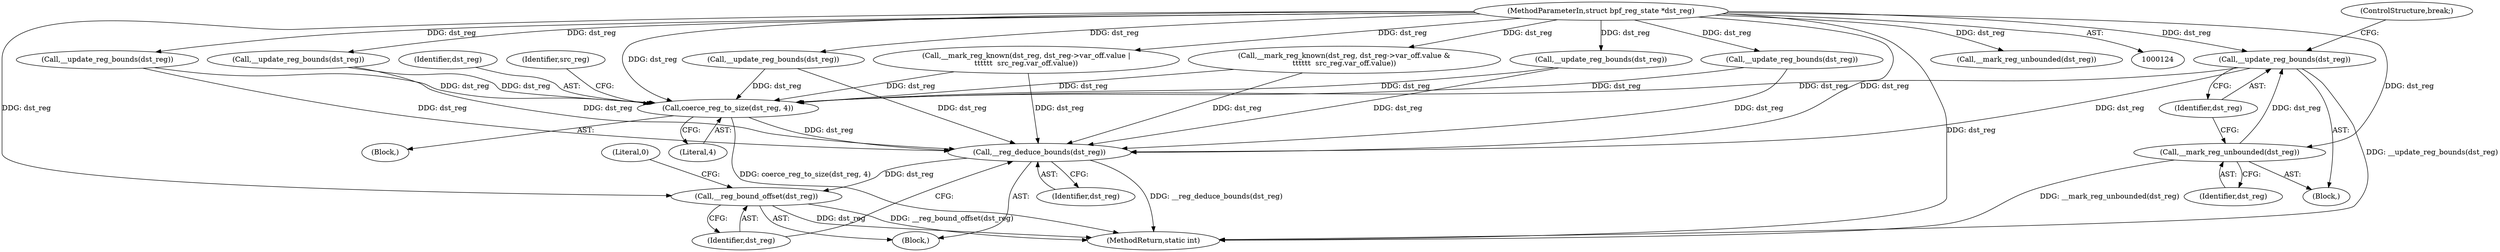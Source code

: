 digraph "0_linux_468f6eafa6c44cb2c5d8aad35e12f06c240a812a@pointer" {
"1000400" [label="(Call,__update_reg_bounds(dst_reg))"];
"1000398" [label="(Call,__mark_reg_unbounded(dst_reg))"];
"1000127" [label="(MethodParameterIn,struct bpf_reg_state *dst_reg)"];
"1000770" [label="(Call,coerce_reg_to_size(dst_reg, 4))"];
"1000777" [label="(Call,__reg_deduce_bounds(dst_reg))"];
"1000779" [label="(Call,__reg_bound_offset(dst_reg))"];
"1000384" [label="(Call,__update_reg_bounds(dst_reg))"];
"1000770" [label="(Call,coerce_reg_to_size(dst_reg, 4))"];
"1000778" [label="(Identifier,dst_reg)"];
"1000779" [label="(Call,__reg_bound_offset(dst_reg))"];
"1000777" [label="(Call,__reg_deduce_bounds(dst_reg))"];
"1000769" [label="(Block,)"];
"1000772" [label="(Literal,4)"];
"1000129" [label="(Block,)"];
"1000782" [label="(Literal,0)"];
"1000783" [label="(MethodReturn,static int)"];
"1000397" [label="(Block,)"];
"1000628" [label="(Call,__update_reg_bounds(dst_reg))"];
"1000382" [label="(Call,__mark_reg_unbounded(dst_reg))"];
"1000401" [label="(Identifier,dst_reg)"];
"1000542" [label="(Call,__mark_reg_known(dst_reg, dst_reg->var_off.value |\n\t\t\t\t\t\t  src_reg.var_off.value))"];
"1000398" [label="(Call,__mark_reg_unbounded(dst_reg))"];
"1000780" [label="(Identifier,dst_reg)"];
"1000751" [label="(Call,__update_reg_bounds(dst_reg))"];
"1000127" [label="(MethodParameterIn,struct bpf_reg_state *dst_reg)"];
"1000399" [label="(Identifier,dst_reg)"];
"1000453" [label="(Call,__mark_reg_known(dst_reg, dst_reg->var_off.value &\n\t\t\t\t\t\t  src_reg.var_off.value))"];
"1000696" [label="(Call,__update_reg_bounds(dst_reg))"];
"1000771" [label="(Identifier,dst_reg)"];
"1000402" [label="(ControlStructure,break;)"];
"1000775" [label="(Identifier,src_reg)"];
"1000533" [label="(Call,__update_reg_bounds(dst_reg))"];
"1000400" [label="(Call,__update_reg_bounds(dst_reg))"];
"1000400" -> "1000397"  [label="AST: "];
"1000400" -> "1000401"  [label="CFG: "];
"1000401" -> "1000400"  [label="AST: "];
"1000402" -> "1000400"  [label="CFG: "];
"1000400" -> "1000783"  [label="DDG: __update_reg_bounds(dst_reg)"];
"1000398" -> "1000400"  [label="DDG: dst_reg"];
"1000127" -> "1000400"  [label="DDG: dst_reg"];
"1000400" -> "1000770"  [label="DDG: dst_reg"];
"1000400" -> "1000777"  [label="DDG: dst_reg"];
"1000398" -> "1000397"  [label="AST: "];
"1000398" -> "1000399"  [label="CFG: "];
"1000399" -> "1000398"  [label="AST: "];
"1000401" -> "1000398"  [label="CFG: "];
"1000398" -> "1000783"  [label="DDG: __mark_reg_unbounded(dst_reg)"];
"1000127" -> "1000398"  [label="DDG: dst_reg"];
"1000127" -> "1000124"  [label="AST: "];
"1000127" -> "1000783"  [label="DDG: dst_reg"];
"1000127" -> "1000382"  [label="DDG: dst_reg"];
"1000127" -> "1000384"  [label="DDG: dst_reg"];
"1000127" -> "1000453"  [label="DDG: dst_reg"];
"1000127" -> "1000533"  [label="DDG: dst_reg"];
"1000127" -> "1000542"  [label="DDG: dst_reg"];
"1000127" -> "1000628"  [label="DDG: dst_reg"];
"1000127" -> "1000696"  [label="DDG: dst_reg"];
"1000127" -> "1000751"  [label="DDG: dst_reg"];
"1000127" -> "1000770"  [label="DDG: dst_reg"];
"1000127" -> "1000777"  [label="DDG: dst_reg"];
"1000127" -> "1000779"  [label="DDG: dst_reg"];
"1000770" -> "1000769"  [label="AST: "];
"1000770" -> "1000772"  [label="CFG: "];
"1000771" -> "1000770"  [label="AST: "];
"1000772" -> "1000770"  [label="AST: "];
"1000775" -> "1000770"  [label="CFG: "];
"1000770" -> "1000783"  [label="DDG: coerce_reg_to_size(dst_reg, 4)"];
"1000696" -> "1000770"  [label="DDG: dst_reg"];
"1000628" -> "1000770"  [label="DDG: dst_reg"];
"1000542" -> "1000770"  [label="DDG: dst_reg"];
"1000453" -> "1000770"  [label="DDG: dst_reg"];
"1000384" -> "1000770"  [label="DDG: dst_reg"];
"1000533" -> "1000770"  [label="DDG: dst_reg"];
"1000751" -> "1000770"  [label="DDG: dst_reg"];
"1000770" -> "1000777"  [label="DDG: dst_reg"];
"1000777" -> "1000129"  [label="AST: "];
"1000777" -> "1000778"  [label="CFG: "];
"1000778" -> "1000777"  [label="AST: "];
"1000780" -> "1000777"  [label="CFG: "];
"1000777" -> "1000783"  [label="DDG: __reg_deduce_bounds(dst_reg)"];
"1000696" -> "1000777"  [label="DDG: dst_reg"];
"1000628" -> "1000777"  [label="DDG: dst_reg"];
"1000542" -> "1000777"  [label="DDG: dst_reg"];
"1000453" -> "1000777"  [label="DDG: dst_reg"];
"1000533" -> "1000777"  [label="DDG: dst_reg"];
"1000751" -> "1000777"  [label="DDG: dst_reg"];
"1000384" -> "1000777"  [label="DDG: dst_reg"];
"1000777" -> "1000779"  [label="DDG: dst_reg"];
"1000779" -> "1000129"  [label="AST: "];
"1000779" -> "1000780"  [label="CFG: "];
"1000780" -> "1000779"  [label="AST: "];
"1000782" -> "1000779"  [label="CFG: "];
"1000779" -> "1000783"  [label="DDG: dst_reg"];
"1000779" -> "1000783"  [label="DDG: __reg_bound_offset(dst_reg)"];
}
